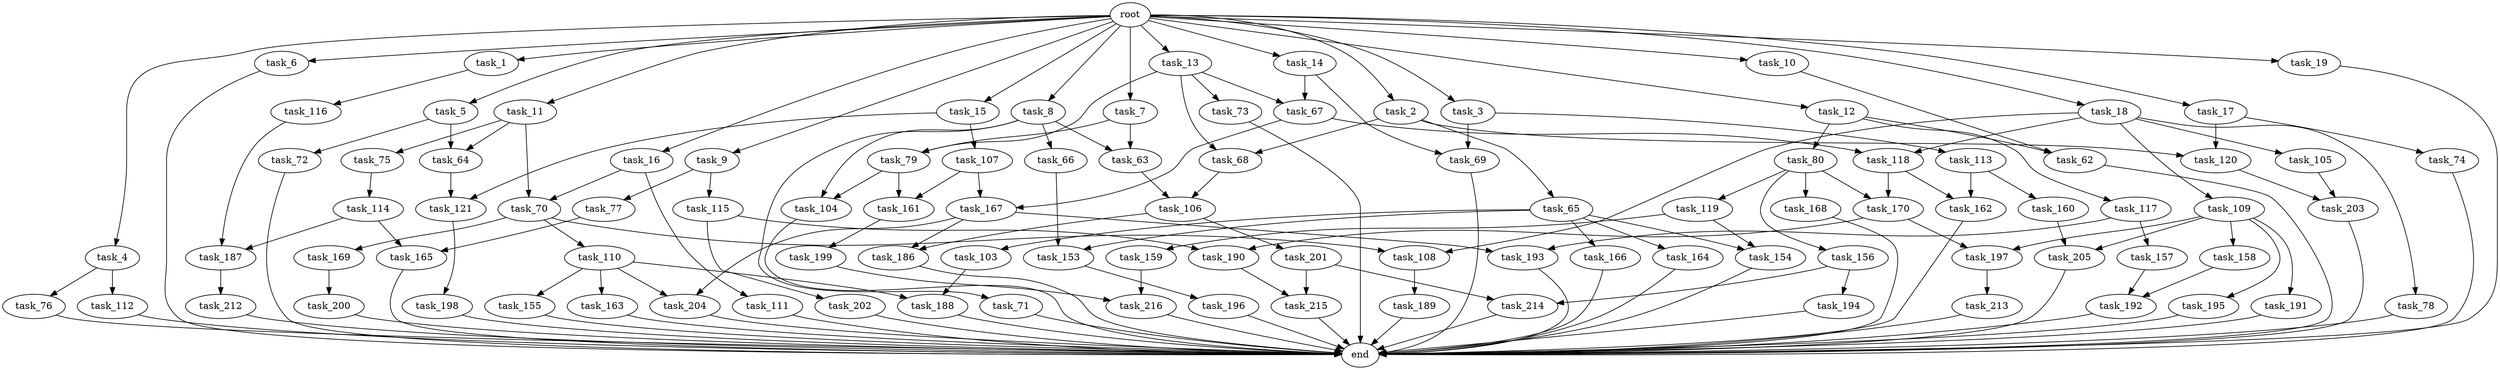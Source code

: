 digraph G {
  root [size="0.000000"];
  task_1 [size="1.024000"];
  task_2 [size="1.024000"];
  task_3 [size="1.024000"];
  task_4 [size="1.024000"];
  task_5 [size="1.024000"];
  task_6 [size="1.024000"];
  task_7 [size="1.024000"];
  task_8 [size="1.024000"];
  task_9 [size="1.024000"];
  task_10 [size="1.024000"];
  task_11 [size="1.024000"];
  task_12 [size="1.024000"];
  task_13 [size="1.024000"];
  task_14 [size="1.024000"];
  task_15 [size="1.024000"];
  task_16 [size="1.024000"];
  task_17 [size="1.024000"];
  task_18 [size="1.024000"];
  task_19 [size="1.024000"];
  task_62 [size="249108103.168000"];
  task_63 [size="1279900254.208000"];
  task_64 [size="386547056.640000"];
  task_65 [size="77309411.328000"];
  task_66 [size="858993459.200000"];
  task_67 [size="936302870.528000"];
  task_68 [size="936302870.528000"];
  task_69 [size="214748364.800000"];
  task_70 [size="773094113.280000"];
  task_71 [size="858993459.200000"];
  task_72 [size="309237645.312000"];
  task_73 [size="858993459.200000"];
  task_74 [size="34359738.368000"];
  task_75 [size="77309411.328000"];
  task_76 [size="420906795.008000"];
  task_77 [size="420906795.008000"];
  task_78 [size="137438953.472000"];
  task_79 [size="1279900254.208000"];
  task_80 [size="34359738.368000"];
  task_103 [size="34359738.368000"];
  task_104 [size="1717986918.400000"];
  task_105 [size="137438953.472000"];
  task_106 [size="214748364.800000"];
  task_107 [size="420906795.008000"];
  task_108 [size="996432412.672000"];
  task_109 [size="137438953.472000"];
  task_110 [size="858993459.200000"];
  task_111 [size="695784701.952000"];
  task_112 [size="420906795.008000"];
  task_113 [size="137438953.472000"];
  task_114 [size="858993459.200000"];
  task_115 [size="420906795.008000"];
  task_116 [size="695784701.952000"];
  task_117 [size="34359738.368000"];
  task_118 [size="274877906.944000"];
  task_119 [size="695784701.952000"];
  task_120 [size="111669149.696000"];
  task_121 [size="558345748.480000"];
  task_153 [size="249108103.168000"];
  task_154 [size="111669149.696000"];
  task_155 [size="309237645.312000"];
  task_156 [size="695784701.952000"];
  task_157 [size="420906795.008000"];
  task_158 [size="549755813.888000"];
  task_159 [size="77309411.328000"];
  task_160 [size="420906795.008000"];
  task_161 [size="893353197.568000"];
  task_162 [size="841813590.016000"];
  task_163 [size="309237645.312000"];
  task_164 [size="34359738.368000"];
  task_165 [size="833223655.424000"];
  task_166 [size="34359738.368000"];
  task_167 [size="171798691.840000"];
  task_168 [size="695784701.952000"];
  task_169 [size="858993459.200000"];
  task_170 [size="1116691496.960000"];
  task_186 [size="214748364.800000"];
  task_187 [size="274877906.944000"];
  task_188 [size="386547056.640000"];
  task_189 [size="214748364.800000"];
  task_190 [size="730144440.320000"];
  task_191 [size="549755813.888000"];
  task_192 [size="446676598.784000"];
  task_193 [size="498216206.336000"];
  task_194 [size="420906795.008000"];
  task_195 [size="549755813.888000"];
  task_196 [size="77309411.328000"];
  task_197 [size="584115552.256000"];
  task_198 [size="214748364.800000"];
  task_199 [size="695784701.952000"];
  task_200 [size="420906795.008000"];
  task_201 [size="137438953.472000"];
  task_202 [size="695784701.952000"];
  task_203 [size="764504178.688000"];
  task_204 [size="386547056.640000"];
  task_205 [size="858993459.200000"];
  task_212 [size="77309411.328000"];
  task_213 [size="137438953.472000"];
  task_214 [size="970662608.896000"];
  task_215 [size="627065225.216000"];
  task_216 [size="996432412.672000"];
  end [size="0.000000"];

  root -> task_1 [size="1.000000"];
  root -> task_2 [size="1.000000"];
  root -> task_3 [size="1.000000"];
  root -> task_4 [size="1.000000"];
  root -> task_5 [size="1.000000"];
  root -> task_6 [size="1.000000"];
  root -> task_7 [size="1.000000"];
  root -> task_8 [size="1.000000"];
  root -> task_9 [size="1.000000"];
  root -> task_10 [size="1.000000"];
  root -> task_11 [size="1.000000"];
  root -> task_12 [size="1.000000"];
  root -> task_13 [size="1.000000"];
  root -> task_14 [size="1.000000"];
  root -> task_15 [size="1.000000"];
  root -> task_16 [size="1.000000"];
  root -> task_17 [size="1.000000"];
  root -> task_18 [size="1.000000"];
  root -> task_19 [size="1.000000"];
  task_1 -> task_116 [size="679477248.000000"];
  task_2 -> task_65 [size="75497472.000000"];
  task_2 -> task_68 [size="75497472.000000"];
  task_2 -> task_120 [size="75497472.000000"];
  task_3 -> task_69 [size="134217728.000000"];
  task_3 -> task_113 [size="134217728.000000"];
  task_4 -> task_76 [size="411041792.000000"];
  task_4 -> task_112 [size="411041792.000000"];
  task_5 -> task_64 [size="301989888.000000"];
  task_5 -> task_72 [size="301989888.000000"];
  task_6 -> end [size="1.000000"];
  task_7 -> task_63 [size="411041792.000000"];
  task_7 -> task_79 [size="411041792.000000"];
  task_8 -> task_63 [size="838860800.000000"];
  task_8 -> task_66 [size="838860800.000000"];
  task_8 -> task_71 [size="838860800.000000"];
  task_8 -> task_104 [size="838860800.000000"];
  task_9 -> task_77 [size="411041792.000000"];
  task_9 -> task_115 [size="411041792.000000"];
  task_10 -> task_62 [size="209715200.000000"];
  task_11 -> task_64 [size="75497472.000000"];
  task_11 -> task_70 [size="75497472.000000"];
  task_11 -> task_75 [size="75497472.000000"];
  task_12 -> task_62 [size="33554432.000000"];
  task_12 -> task_80 [size="33554432.000000"];
  task_12 -> task_117 [size="33554432.000000"];
  task_13 -> task_67 [size="838860800.000000"];
  task_13 -> task_68 [size="838860800.000000"];
  task_13 -> task_73 [size="838860800.000000"];
  task_13 -> task_79 [size="838860800.000000"];
  task_14 -> task_67 [size="75497472.000000"];
  task_14 -> task_69 [size="75497472.000000"];
  task_15 -> task_107 [size="411041792.000000"];
  task_15 -> task_121 [size="411041792.000000"];
  task_16 -> task_70 [size="679477248.000000"];
  task_16 -> task_111 [size="679477248.000000"];
  task_17 -> task_74 [size="33554432.000000"];
  task_17 -> task_120 [size="33554432.000000"];
  task_18 -> task_78 [size="134217728.000000"];
  task_18 -> task_105 [size="134217728.000000"];
  task_18 -> task_108 [size="134217728.000000"];
  task_18 -> task_109 [size="134217728.000000"];
  task_18 -> task_118 [size="134217728.000000"];
  task_19 -> end [size="1.000000"];
  task_62 -> end [size="1.000000"];
  task_63 -> task_106 [size="75497472.000000"];
  task_64 -> task_121 [size="134217728.000000"];
  task_65 -> task_103 [size="33554432.000000"];
  task_65 -> task_153 [size="33554432.000000"];
  task_65 -> task_154 [size="33554432.000000"];
  task_65 -> task_164 [size="33554432.000000"];
  task_65 -> task_166 [size="33554432.000000"];
  task_66 -> task_153 [size="209715200.000000"];
  task_67 -> task_118 [size="134217728.000000"];
  task_67 -> task_167 [size="134217728.000000"];
  task_68 -> task_106 [size="134217728.000000"];
  task_69 -> end [size="1.000000"];
  task_70 -> task_108 [size="838860800.000000"];
  task_70 -> task_110 [size="838860800.000000"];
  task_70 -> task_169 [size="838860800.000000"];
  task_71 -> end [size="1.000000"];
  task_72 -> end [size="1.000000"];
  task_73 -> end [size="1.000000"];
  task_74 -> end [size="1.000000"];
  task_75 -> task_114 [size="838860800.000000"];
  task_76 -> end [size="1.000000"];
  task_77 -> task_165 [size="679477248.000000"];
  task_78 -> end [size="1.000000"];
  task_79 -> task_104 [size="838860800.000000"];
  task_79 -> task_161 [size="838860800.000000"];
  task_80 -> task_119 [size="679477248.000000"];
  task_80 -> task_156 [size="679477248.000000"];
  task_80 -> task_168 [size="679477248.000000"];
  task_80 -> task_170 [size="679477248.000000"];
  task_103 -> task_188 [size="75497472.000000"];
  task_104 -> end [size="1.000000"];
  task_105 -> task_203 [size="536870912.000000"];
  task_106 -> task_186 [size="134217728.000000"];
  task_106 -> task_201 [size="134217728.000000"];
  task_107 -> task_161 [size="33554432.000000"];
  task_107 -> task_167 [size="33554432.000000"];
  task_108 -> task_189 [size="209715200.000000"];
  task_109 -> task_158 [size="536870912.000000"];
  task_109 -> task_191 [size="536870912.000000"];
  task_109 -> task_195 [size="536870912.000000"];
  task_109 -> task_197 [size="536870912.000000"];
  task_109 -> task_205 [size="536870912.000000"];
  task_110 -> task_155 [size="301989888.000000"];
  task_110 -> task_163 [size="301989888.000000"];
  task_110 -> task_188 [size="301989888.000000"];
  task_110 -> task_204 [size="301989888.000000"];
  task_111 -> end [size="1.000000"];
  task_112 -> end [size="1.000000"];
  task_113 -> task_160 [size="411041792.000000"];
  task_113 -> task_162 [size="411041792.000000"];
  task_114 -> task_165 [size="134217728.000000"];
  task_114 -> task_187 [size="134217728.000000"];
  task_115 -> task_190 [size="679477248.000000"];
  task_115 -> task_202 [size="679477248.000000"];
  task_116 -> task_187 [size="134217728.000000"];
  task_117 -> task_157 [size="411041792.000000"];
  task_117 -> task_193 [size="411041792.000000"];
  task_118 -> task_162 [size="411041792.000000"];
  task_118 -> task_170 [size="411041792.000000"];
  task_119 -> task_154 [size="75497472.000000"];
  task_119 -> task_159 [size="75497472.000000"];
  task_120 -> task_203 [size="209715200.000000"];
  task_121 -> task_198 [size="209715200.000000"];
  task_153 -> task_196 [size="75497472.000000"];
  task_154 -> end [size="1.000000"];
  task_155 -> end [size="1.000000"];
  task_156 -> task_194 [size="411041792.000000"];
  task_156 -> task_214 [size="411041792.000000"];
  task_157 -> task_192 [size="134217728.000000"];
  task_158 -> task_192 [size="301989888.000000"];
  task_159 -> task_216 [size="838860800.000000"];
  task_160 -> task_205 [size="301989888.000000"];
  task_161 -> task_199 [size="679477248.000000"];
  task_162 -> end [size="1.000000"];
  task_163 -> end [size="1.000000"];
  task_164 -> end [size="1.000000"];
  task_165 -> end [size="1.000000"];
  task_166 -> end [size="1.000000"];
  task_167 -> task_186 [size="75497472.000000"];
  task_167 -> task_193 [size="75497472.000000"];
  task_167 -> task_204 [size="75497472.000000"];
  task_168 -> end [size="1.000000"];
  task_169 -> task_200 [size="411041792.000000"];
  task_170 -> task_190 [size="33554432.000000"];
  task_170 -> task_197 [size="33554432.000000"];
  task_186 -> end [size="1.000000"];
  task_187 -> task_212 [size="75497472.000000"];
  task_188 -> end [size="1.000000"];
  task_189 -> end [size="1.000000"];
  task_190 -> task_215 [size="75497472.000000"];
  task_191 -> end [size="1.000000"];
  task_192 -> end [size="1.000000"];
  task_193 -> end [size="1.000000"];
  task_194 -> end [size="1.000000"];
  task_195 -> end [size="1.000000"];
  task_196 -> end [size="1.000000"];
  task_197 -> task_213 [size="134217728.000000"];
  task_198 -> end [size="1.000000"];
  task_199 -> task_216 [size="134217728.000000"];
  task_200 -> end [size="1.000000"];
  task_201 -> task_214 [size="536870912.000000"];
  task_201 -> task_215 [size="536870912.000000"];
  task_202 -> end [size="1.000000"];
  task_203 -> end [size="1.000000"];
  task_204 -> end [size="1.000000"];
  task_205 -> end [size="1.000000"];
  task_212 -> end [size="1.000000"];
  task_213 -> end [size="1.000000"];
  task_214 -> end [size="1.000000"];
  task_215 -> end [size="1.000000"];
  task_216 -> end [size="1.000000"];
}
